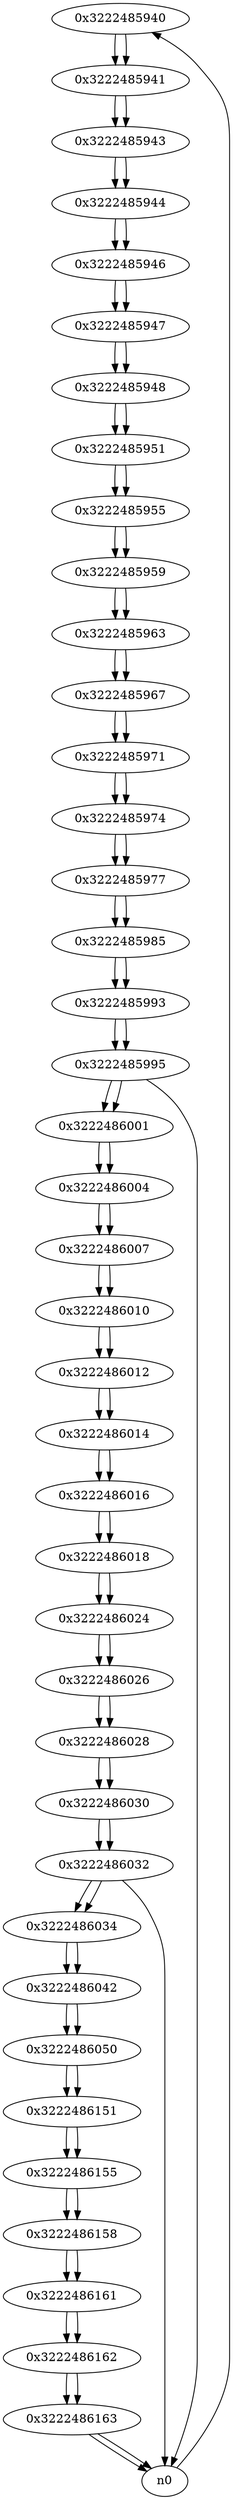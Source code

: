 digraph G{
/* nodes */
  n1 [label="0x3222485940"]
  n2 [label="0x3222485941"]
  n3 [label="0x3222485943"]
  n4 [label="0x3222485944"]
  n5 [label="0x3222485946"]
  n6 [label="0x3222485947"]
  n7 [label="0x3222485948"]
  n8 [label="0x3222485951"]
  n9 [label="0x3222485955"]
  n10 [label="0x3222485959"]
  n11 [label="0x3222485963"]
  n12 [label="0x3222485967"]
  n13 [label="0x3222485971"]
  n14 [label="0x3222485974"]
  n15 [label="0x3222485977"]
  n16 [label="0x3222485985"]
  n17 [label="0x3222485993"]
  n18 [label="0x3222485995"]
  n19 [label="0x3222486001"]
  n20 [label="0x3222486004"]
  n21 [label="0x3222486007"]
  n22 [label="0x3222486010"]
  n23 [label="0x3222486012"]
  n24 [label="0x3222486014"]
  n25 [label="0x3222486016"]
  n26 [label="0x3222486018"]
  n27 [label="0x3222486024"]
  n28 [label="0x3222486026"]
  n29 [label="0x3222486028"]
  n30 [label="0x3222486030"]
  n31 [label="0x3222486032"]
  n32 [label="0x3222486034"]
  n33 [label="0x3222486042"]
  n34 [label="0x3222486050"]
  n35 [label="0x3222486151"]
  n36 [label="0x3222486155"]
  n37 [label="0x3222486158"]
  n38 [label="0x3222486161"]
  n39 [label="0x3222486162"]
  n40 [label="0x3222486163"]
/* edges */
n1 -> n2;
n0 -> n1;
n2 -> n3;
n1 -> n2;
n3 -> n4;
n2 -> n3;
n4 -> n5;
n3 -> n4;
n5 -> n6;
n4 -> n5;
n6 -> n7;
n5 -> n6;
n7 -> n8;
n6 -> n7;
n8 -> n9;
n7 -> n8;
n9 -> n10;
n8 -> n9;
n10 -> n11;
n9 -> n10;
n11 -> n12;
n10 -> n11;
n12 -> n13;
n11 -> n12;
n13 -> n14;
n12 -> n13;
n14 -> n15;
n13 -> n14;
n15 -> n16;
n14 -> n15;
n16 -> n17;
n15 -> n16;
n17 -> n18;
n16 -> n17;
n18 -> n19;
n18 -> n0;
n17 -> n18;
n19 -> n20;
n18 -> n19;
n20 -> n21;
n19 -> n20;
n21 -> n22;
n20 -> n21;
n22 -> n23;
n21 -> n22;
n23 -> n24;
n22 -> n23;
n24 -> n25;
n23 -> n24;
n25 -> n26;
n24 -> n25;
n26 -> n27;
n25 -> n26;
n27 -> n28;
n26 -> n27;
n28 -> n29;
n27 -> n28;
n29 -> n30;
n28 -> n29;
n30 -> n31;
n29 -> n30;
n31 -> n32;
n31 -> n0;
n30 -> n31;
n32 -> n33;
n31 -> n32;
n33 -> n34;
n32 -> n33;
n34 -> n35;
n33 -> n34;
n35 -> n36;
n34 -> n35;
n36 -> n37;
n35 -> n36;
n37 -> n38;
n36 -> n37;
n38 -> n39;
n37 -> n38;
n39 -> n40;
n38 -> n39;
n40 -> n0;
n40 -> n0;
n39 -> n40;
}
